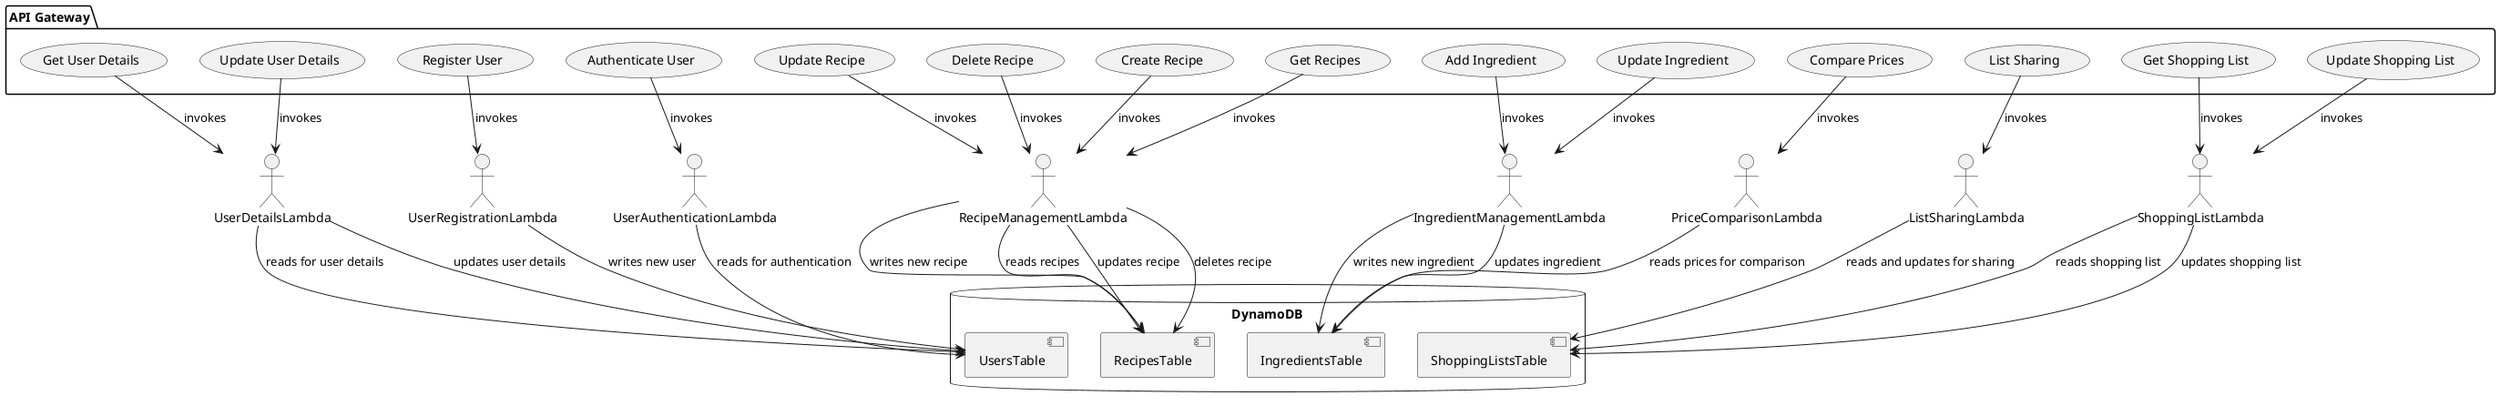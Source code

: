 'API Gateway & Lambda UML diagram
@startuml

' API Gateway and Lambda Functions Integration
package "API Gateway" {
' "/users - POST"
  [Register User] as (RegisterUser)
' "/users/login - POST"
  [Authenticate User] as (AuthenticateUser)
' "/users/{userId} - GET"
  [Get User Details] as (GetUserDetails)
' "/users/{userId} - PUT"
  [Update User Details] as (UpdateUserDetails)
' "/recipes - POST"
  [Create Recipe] as (CreateRecipe)
' "/recipes - GET"
  [Get Recipes] as (GetRecipes)
' "/recipes/{recipeId} - PUT"
  [Update Recipe] as (UpdateRecipe)
' "/recipes/{recipeId} - DELETE"
  [Delete Recipe] as (DeleteRecipe)
' "/ingredients - POST"
  [Add Ingredient] as (AddIngredient)
' "/ingredients/{ingredientId} - PUT"
  [Update Ingredient] as (UpdateIngredient)
' "/shopping-lists/{userId} - GET"
  [Get Shopping List] as (GetShoppingList)
' "/shopping-lists/{userId} - PUT"
  [Update Shopping List] as (UpdateShoppingList)
' "/price-comparison - GET"
  [Compare Prices] as (ComparePrices)
' "/list-sharing/{userId} - GET"
  [List Sharing] as (ListSharing)
}

' DynamoDB Tables
database "DynamoDB" {
    [UsersTable]
    [RecipesTable]
    [IngredientsTable]
    [ShoppingListsTable]
}

' API Gateway to Lambda Functions Integrations
RegisterUser --> UserRegistrationLambda : invokes
AuthenticateUser --> UserAuthenticationLambda : invokes
GetUserDetails --> UserDetailsLambda : invokes
UpdateUserDetails --> UserDetailsLambda : invokes
CreateRecipe --> RecipeManagementLambda : invokes
GetRecipes --> RecipeManagementLambda : invokes
UpdateRecipe --> RecipeManagementLambda : invokes
DeleteRecipe --> RecipeManagementLambda : invokes
AddIngredient --> IngredientManagementLambda : invokes
UpdateIngredient --> IngredientManagementLambda : invokes
GetShoppingList --> ShoppingListLambda : invokes
UpdateShoppingList --> ShoppingListLambda : invokes
ComparePrices --> PriceComparisonLambda : invokes
ListSharing --> ListSharingLambda : invokes

' Lambda Functions to DynamoDB Interactions
' User-related interactions
UserRegistrationLambda --> UsersTable : writes new user
UserAuthenticationLambda --> UsersTable : reads for authentication
UserDetailsLambda --> UsersTable : reads for user details
UserDetailsLambda --> UsersTable : updates user details

' Recipe-related interactions
RecipeManagementLambda --> RecipesTable : writes new recipe
RecipeManagementLambda --> RecipesTable : reads recipes
RecipeManagementLambda --> RecipesTable : updates recipe
RecipeManagementLambda --> RecipesTable : deletes recipe

' Ingredient-related interactions
IngredientManagementLambda --> IngredientsTable : writes new ingredient
IngredientManagementLambda --> IngredientsTable : updates ingredient

' Shopping List interactions
ShoppingListLambda --> ShoppingListsTable : reads shopping list
ShoppingListLambda --> ShoppingListsTable : updates shopping list

' Price Comparison interactions
PriceComparisonLambda --> IngredientsTable : reads prices for comparison

' List Sharing interactions
ListSharingLambda --> ShoppingListsTable : reads and updates for sharing


@enduml
